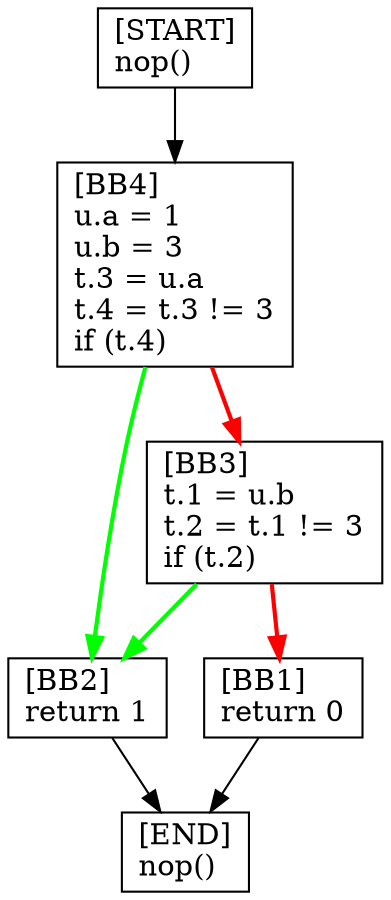 digraph {
  node [shape=box]
  BB4 [label="[BB4]\lu.a = 1\lu.b = 3\lt.3 = u.a\lt.4 = t.3 != 3\lif (t.4)\l"];
  BB3 [label="[BB3]\lt.1 = u.b\lt.2 = t.1 != 3\lif (t.2)\l"];
  BB2 [label="[BB2]\lreturn 1\l"];
  END [label="[END]\lnop()\l"];
  START [label="[START]\lnop()\l"];
  BB1 [label="[BB1]\lreturn 0\l"];
  BB3 -> BB1 [color=red, penwidth=2];
  START -> BB4;
  BB4 -> BB3 [color=red, penwidth=2];
  BB1 -> END;
  BB2 -> END;
  BB3 -> BB2 [color=green, penwidth=2];
  BB4 -> BB2 [color=green, penwidth=2];
}
